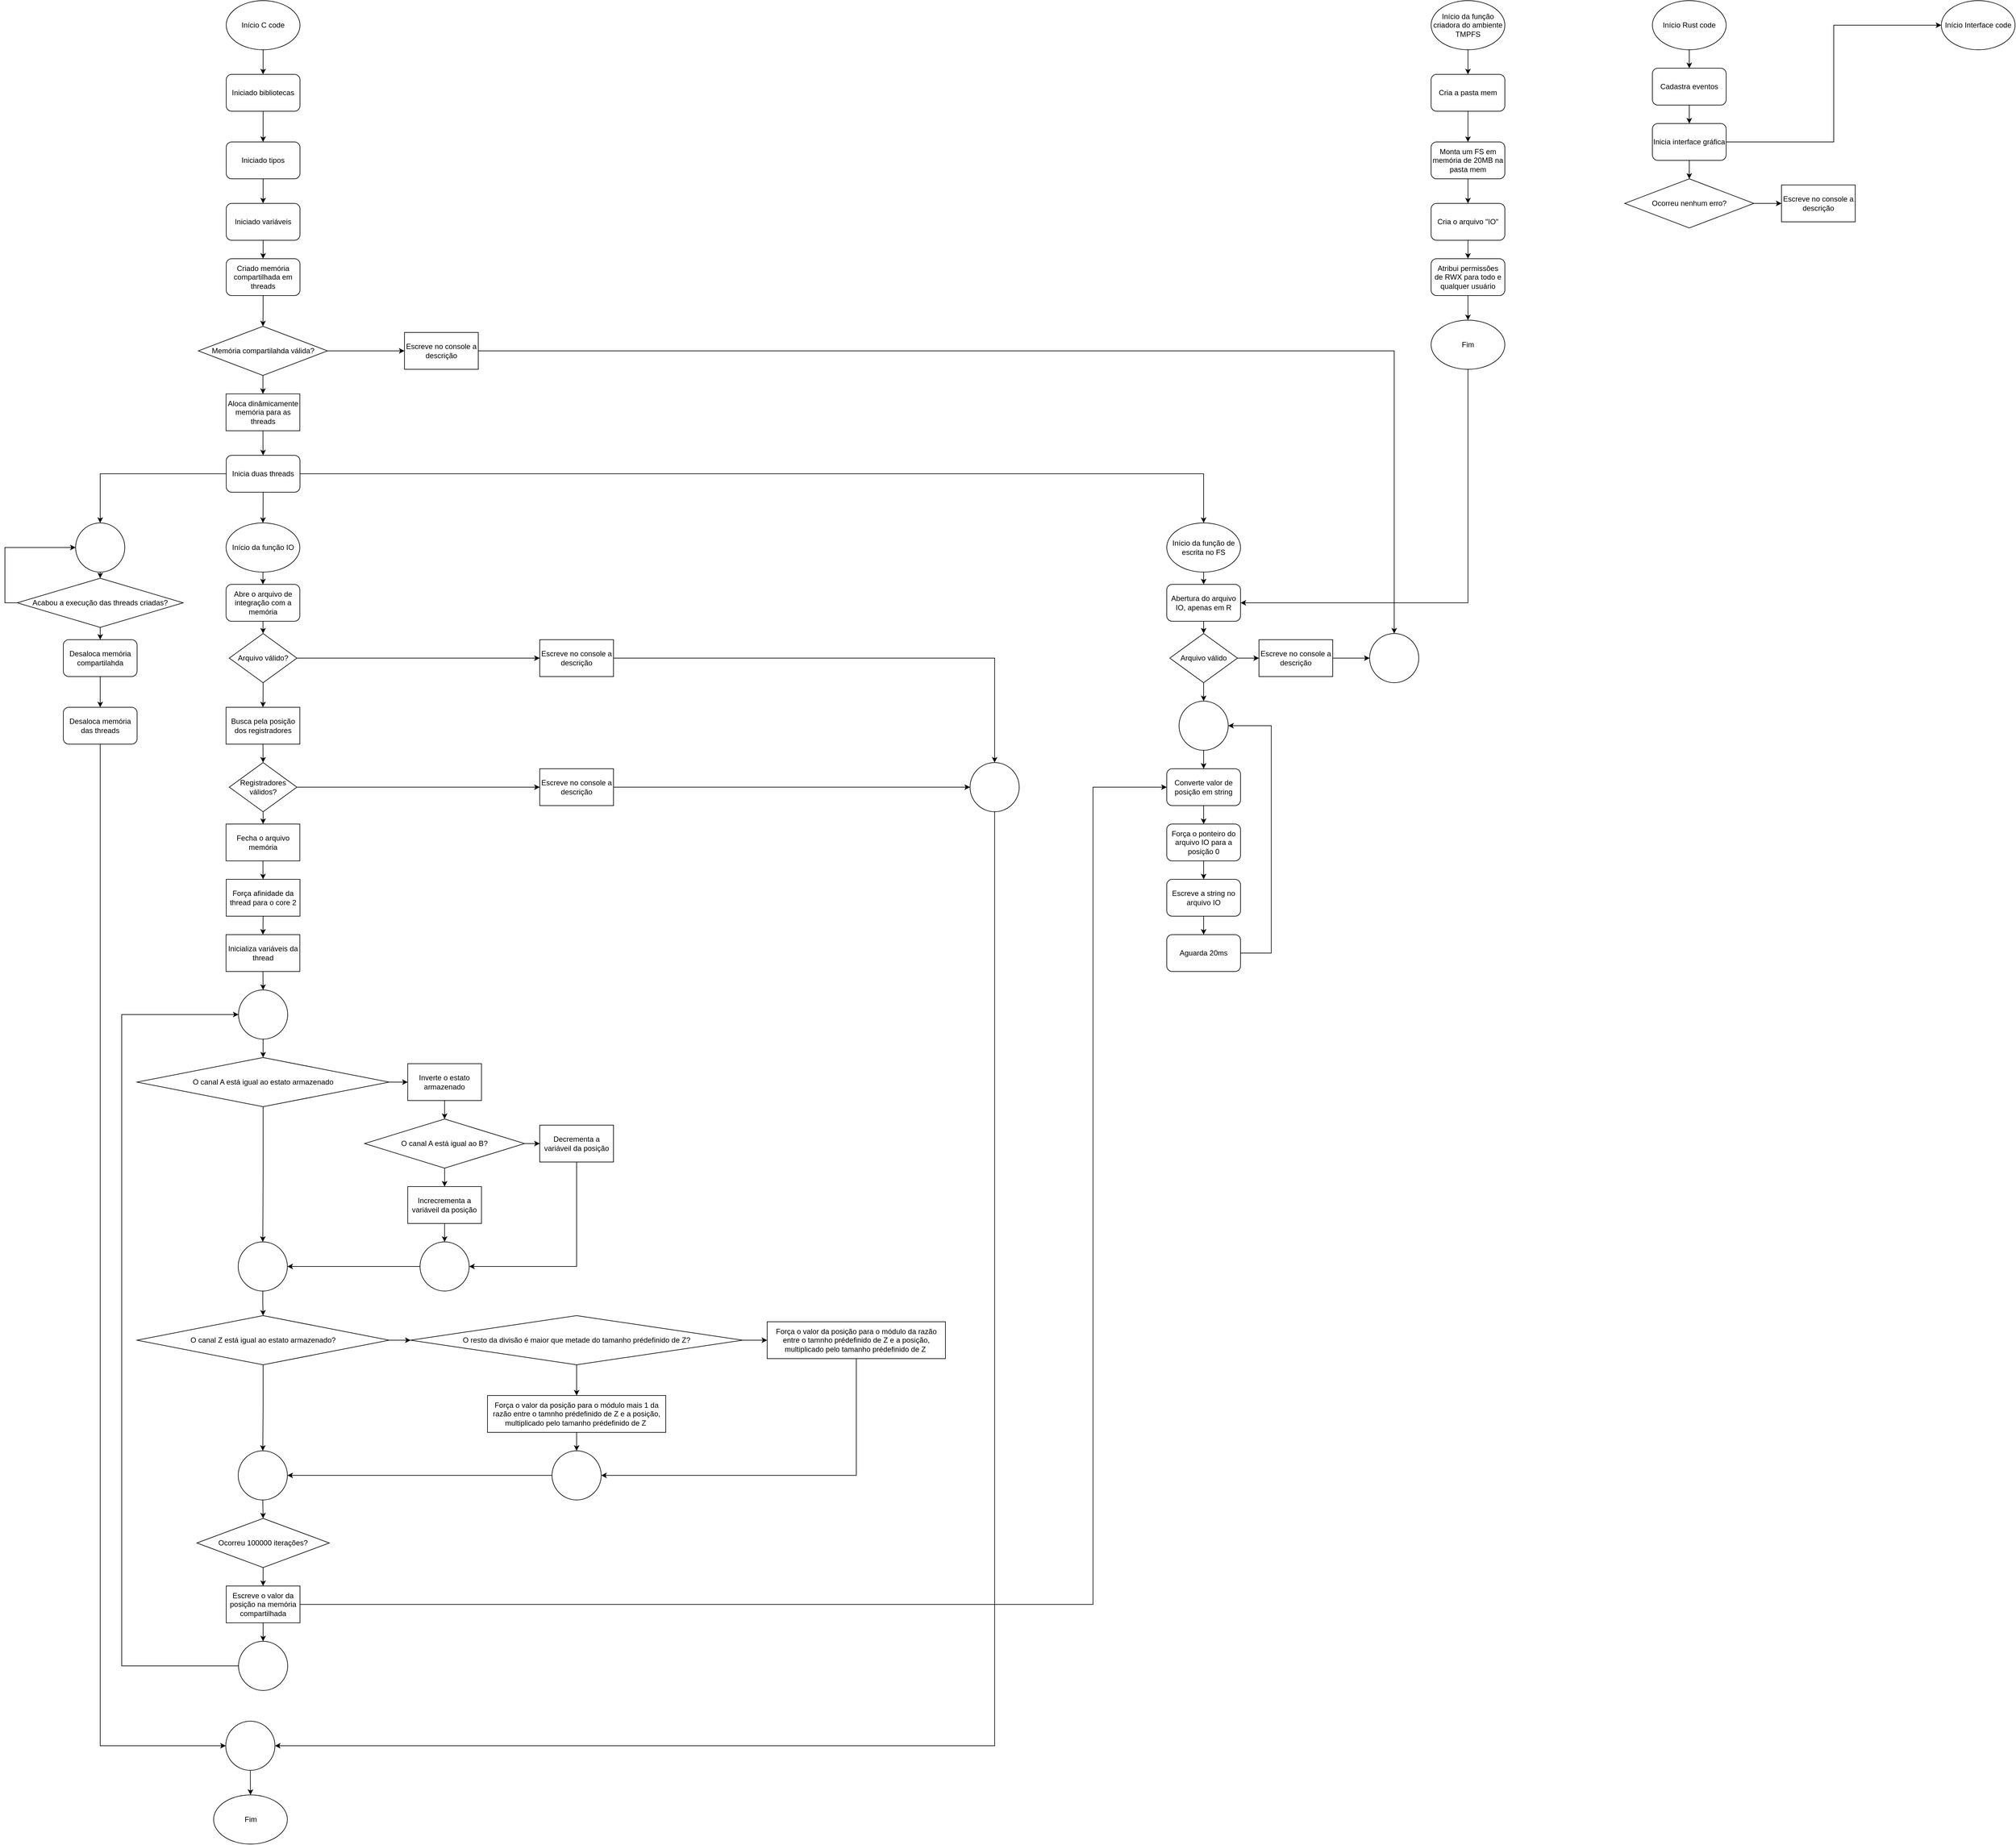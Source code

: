 <mxfile version="22.1.11" type="github">
  <diagram id="kgpKYQtTHZ0yAKxKKP6v" name="Page-1">
    <mxGraphModel dx="2035" dy="659" grid="1" gridSize="10" guides="1" tooltips="1" connect="1" arrows="1" fold="1" page="1" pageScale="1" pageWidth="850" pageHeight="1100" math="0" shadow="0">
      <root>
        <mxCell id="0" />
        <mxCell id="1" parent="0" />
        <mxCell id="tksPQX1slDM4JsBchcYL-52" style="edgeStyle=orthogonalEdgeStyle;rounded=0;orthogonalLoop=1;jettySize=auto;html=1;exitX=0.5;exitY=1;exitDx=0;exitDy=0;entryX=0.5;entryY=0;entryDx=0;entryDy=0;" edge="1" parent="1" source="tksPQX1slDM4JsBchcYL-1" target="tksPQX1slDM4JsBchcYL-51">
          <mxGeometry relative="1" as="geometry" />
        </mxCell>
        <mxCell id="tksPQX1slDM4JsBchcYL-1" value="Início C code" style="ellipse;whiteSpace=wrap;html=1;" vertex="1" parent="1">
          <mxGeometry x="160" y="90" width="120" height="80" as="geometry" />
        </mxCell>
        <mxCell id="tksPQX1slDM4JsBchcYL-174" style="edgeStyle=orthogonalEdgeStyle;rounded=0;orthogonalLoop=1;jettySize=auto;html=1;exitX=0.5;exitY=1;exitDx=0;exitDy=0;entryX=0.5;entryY=0;entryDx=0;entryDy=0;" edge="1" parent="1" source="tksPQX1slDM4JsBchcYL-2" target="tksPQX1slDM4JsBchcYL-173">
          <mxGeometry relative="1" as="geometry" />
        </mxCell>
        <mxCell id="tksPQX1slDM4JsBchcYL-2" value="Início Rust code" style="ellipse;whiteSpace=wrap;html=1;" vertex="1" parent="1">
          <mxGeometry x="2480" y="90" width="120" height="80" as="geometry" />
        </mxCell>
        <mxCell id="tksPQX1slDM4JsBchcYL-3" value="Início Interface code" style="ellipse;whiteSpace=wrap;html=1;" vertex="1" parent="1">
          <mxGeometry x="2950" y="90" width="120" height="80" as="geometry" />
        </mxCell>
        <mxCell id="tksPQX1slDM4JsBchcYL-69" style="edgeStyle=orthogonalEdgeStyle;rounded=0;orthogonalLoop=1;jettySize=auto;html=1;exitX=0.5;exitY=1;exitDx=0;exitDy=0;entryX=0.5;entryY=0;entryDx=0;entryDy=0;" edge="1" parent="1" source="tksPQX1slDM4JsBchcYL-11" target="tksPQX1slDM4JsBchcYL-15">
          <mxGeometry relative="1" as="geometry" />
        </mxCell>
        <mxCell id="tksPQX1slDM4JsBchcYL-70" style="edgeStyle=orthogonalEdgeStyle;rounded=0;orthogonalLoop=1;jettySize=auto;html=1;entryX=0.5;entryY=0;entryDx=0;entryDy=0;" edge="1" parent="1" source="tksPQX1slDM4JsBchcYL-11" target="tksPQX1slDM4JsBchcYL-17">
          <mxGeometry relative="1" as="geometry" />
        </mxCell>
        <mxCell id="tksPQX1slDM4JsBchcYL-77" style="edgeStyle=orthogonalEdgeStyle;rounded=0;orthogonalLoop=1;jettySize=auto;html=1;entryX=0.5;entryY=0;entryDx=0;entryDy=0;" edge="1" parent="1" source="tksPQX1slDM4JsBchcYL-11" target="tksPQX1slDM4JsBchcYL-76">
          <mxGeometry relative="1" as="geometry" />
        </mxCell>
        <mxCell id="tksPQX1slDM4JsBchcYL-11" value="Inicia duas threads" style="rounded=1;whiteSpace=wrap;html=1;" vertex="1" parent="1">
          <mxGeometry x="160" y="830" width="120" height="60" as="geometry" />
        </mxCell>
        <mxCell id="tksPQX1slDM4JsBchcYL-98" style="edgeStyle=orthogonalEdgeStyle;rounded=0;orthogonalLoop=1;jettySize=auto;html=1;exitX=0.5;exitY=1;exitDx=0;exitDy=0;entryX=0.5;entryY=0;entryDx=0;entryDy=0;" edge="1" parent="1" source="tksPQX1slDM4JsBchcYL-15" target="tksPQX1slDM4JsBchcYL-95">
          <mxGeometry relative="1" as="geometry" />
        </mxCell>
        <mxCell id="tksPQX1slDM4JsBchcYL-15" value="Início da função IO" style="ellipse;whiteSpace=wrap;html=1;" vertex="1" parent="1">
          <mxGeometry x="159.75" y="940" width="120" height="80" as="geometry" />
        </mxCell>
        <mxCell id="tksPQX1slDM4JsBchcYL-33" style="edgeStyle=orthogonalEdgeStyle;rounded=0;orthogonalLoop=1;jettySize=auto;html=1;exitX=0.5;exitY=1;exitDx=0;exitDy=0;entryX=0.5;entryY=0;entryDx=0;entryDy=0;" edge="1" parent="1" source="tksPQX1slDM4JsBchcYL-17" target="tksPQX1slDM4JsBchcYL-32">
          <mxGeometry relative="1" as="geometry" />
        </mxCell>
        <mxCell id="tksPQX1slDM4JsBchcYL-17" value="Início da função de escrita no FS" style="ellipse;whiteSpace=wrap;html=1;" vertex="1" parent="1">
          <mxGeometry x="1690" y="940" width="120" height="80" as="geometry" />
        </mxCell>
        <mxCell id="tksPQX1slDM4JsBchcYL-21" style="edgeStyle=orthogonalEdgeStyle;rounded=0;orthogonalLoop=1;jettySize=auto;html=1;exitX=0.5;exitY=1;exitDx=0;exitDy=0;entryX=0.5;entryY=0;entryDx=0;entryDy=0;" edge="1" parent="1" source="tksPQX1slDM4JsBchcYL-19" target="tksPQX1slDM4JsBchcYL-20">
          <mxGeometry relative="1" as="geometry" />
        </mxCell>
        <mxCell id="tksPQX1slDM4JsBchcYL-19" value="Início da função criadora do ambiente TMPFS" style="ellipse;whiteSpace=wrap;html=1;" vertex="1" parent="1">
          <mxGeometry x="2120" y="90" width="120" height="80" as="geometry" />
        </mxCell>
        <mxCell id="tksPQX1slDM4JsBchcYL-23" style="edgeStyle=orthogonalEdgeStyle;rounded=0;orthogonalLoop=1;jettySize=auto;html=1;exitX=0.5;exitY=1;exitDx=0;exitDy=0;entryX=0.5;entryY=0;entryDx=0;entryDy=0;" edge="1" parent="1" source="tksPQX1slDM4JsBchcYL-20" target="tksPQX1slDM4JsBchcYL-22">
          <mxGeometry relative="1" as="geometry" />
        </mxCell>
        <mxCell id="tksPQX1slDM4JsBchcYL-20" value="Cria a pasta mem" style="rounded=1;whiteSpace=wrap;html=1;" vertex="1" parent="1">
          <mxGeometry x="2120" y="210" width="120" height="60" as="geometry" />
        </mxCell>
        <mxCell id="tksPQX1slDM4JsBchcYL-25" style="edgeStyle=orthogonalEdgeStyle;rounded=0;orthogonalLoop=1;jettySize=auto;html=1;exitX=0.5;exitY=1;exitDx=0;exitDy=0;entryX=0.5;entryY=0;entryDx=0;entryDy=0;" edge="1" parent="1" source="tksPQX1slDM4JsBchcYL-22" target="tksPQX1slDM4JsBchcYL-24">
          <mxGeometry relative="1" as="geometry" />
        </mxCell>
        <mxCell id="tksPQX1slDM4JsBchcYL-22" value="Monta um FS em memória de 20MB na pasta mem" style="rounded=1;whiteSpace=wrap;html=1;" vertex="1" parent="1">
          <mxGeometry x="2120" y="320" width="120" height="60" as="geometry" />
        </mxCell>
        <mxCell id="tksPQX1slDM4JsBchcYL-27" style="edgeStyle=orthogonalEdgeStyle;rounded=0;orthogonalLoop=1;jettySize=auto;html=1;entryX=0.5;entryY=0;entryDx=0;entryDy=0;" edge="1" parent="1" source="tksPQX1slDM4JsBchcYL-24" target="tksPQX1slDM4JsBchcYL-26">
          <mxGeometry relative="1" as="geometry" />
        </mxCell>
        <mxCell id="tksPQX1slDM4JsBchcYL-24" value="Cria o arquivo &quot;IO&quot;" style="rounded=1;whiteSpace=wrap;html=1;" vertex="1" parent="1">
          <mxGeometry x="2120" y="420" width="120" height="60" as="geometry" />
        </mxCell>
        <mxCell id="tksPQX1slDM4JsBchcYL-30" style="edgeStyle=orthogonalEdgeStyle;rounded=0;orthogonalLoop=1;jettySize=auto;html=1;entryX=0.5;entryY=0;entryDx=0;entryDy=0;" edge="1" parent="1" source="tksPQX1slDM4JsBchcYL-26" target="tksPQX1slDM4JsBchcYL-29">
          <mxGeometry relative="1" as="geometry" />
        </mxCell>
        <mxCell id="tksPQX1slDM4JsBchcYL-26" value="Atribui permissões&lt;br&gt;de RWX para todo e qualquer usuário" style="rounded=1;whiteSpace=wrap;html=1;" vertex="1" parent="1">
          <mxGeometry x="2120" y="510" width="120" height="60" as="geometry" />
        </mxCell>
        <mxCell id="tksPQX1slDM4JsBchcYL-116" style="edgeStyle=orthogonalEdgeStyle;rounded=0;orthogonalLoop=1;jettySize=auto;html=1;exitX=0.5;exitY=1;exitDx=0;exitDy=0;entryX=1;entryY=0.5;entryDx=0;entryDy=0;" edge="1" parent="1" source="tksPQX1slDM4JsBchcYL-29" target="tksPQX1slDM4JsBchcYL-32">
          <mxGeometry relative="1" as="geometry" />
        </mxCell>
        <mxCell id="tksPQX1slDM4JsBchcYL-29" value="Fim" style="ellipse;whiteSpace=wrap;html=1;" vertex="1" parent="1">
          <mxGeometry x="2120" y="610" width="120" height="80" as="geometry" />
        </mxCell>
        <mxCell id="tksPQX1slDM4JsBchcYL-37" style="edgeStyle=orthogonalEdgeStyle;rounded=0;orthogonalLoop=1;jettySize=auto;html=1;exitX=0.5;exitY=1;exitDx=0;exitDy=0;entryX=0.5;entryY=0;entryDx=0;entryDy=0;" edge="1" parent="1" source="tksPQX1slDM4JsBchcYL-32" target="tksPQX1slDM4JsBchcYL-36">
          <mxGeometry relative="1" as="geometry" />
        </mxCell>
        <mxCell id="tksPQX1slDM4JsBchcYL-32" value="Abertura do arquivo IO, apenas em R" style="rounded=1;whiteSpace=wrap;html=1;" vertex="1" parent="1">
          <mxGeometry x="1690" y="1040" width="120" height="60" as="geometry" />
        </mxCell>
        <mxCell id="tksPQX1slDM4JsBchcYL-58" style="edgeStyle=orthogonalEdgeStyle;rounded=0;orthogonalLoop=1;jettySize=auto;html=1;exitX=1;exitY=0.5;exitDx=0;exitDy=0;entryX=0;entryY=0.5;entryDx=0;entryDy=0;" edge="1" parent="1" source="tksPQX1slDM4JsBchcYL-36" target="tksPQX1slDM4JsBchcYL-56">
          <mxGeometry relative="1" as="geometry" />
        </mxCell>
        <mxCell id="tksPQX1slDM4JsBchcYL-86" style="edgeStyle=orthogonalEdgeStyle;rounded=0;orthogonalLoop=1;jettySize=auto;html=1;exitX=0.5;exitY=1;exitDx=0;exitDy=0;entryX=0.5;entryY=0;entryDx=0;entryDy=0;" edge="1" parent="1" source="tksPQX1slDM4JsBchcYL-36" target="tksPQX1slDM4JsBchcYL-85">
          <mxGeometry relative="1" as="geometry" />
        </mxCell>
        <mxCell id="tksPQX1slDM4JsBchcYL-36" value="Arquivo válido" style="rhombus;whiteSpace=wrap;html=1;" vertex="1" parent="1">
          <mxGeometry x="1695" y="1120" width="110" height="80" as="geometry" />
        </mxCell>
        <mxCell id="tksPQX1slDM4JsBchcYL-41" style="edgeStyle=orthogonalEdgeStyle;rounded=0;orthogonalLoop=1;jettySize=auto;html=1;exitX=0.5;exitY=1;exitDx=0;exitDy=0;entryX=0.5;entryY=0;entryDx=0;entryDy=0;" edge="1" parent="1" source="tksPQX1slDM4JsBchcYL-38" target="tksPQX1slDM4JsBchcYL-40">
          <mxGeometry relative="1" as="geometry" />
        </mxCell>
        <mxCell id="tksPQX1slDM4JsBchcYL-38" value="Criado memória compartilhada em threads" style="rounded=1;whiteSpace=wrap;html=1;" vertex="1" parent="1">
          <mxGeometry x="160" y="510" width="120" height="60" as="geometry" />
        </mxCell>
        <mxCell id="tksPQX1slDM4JsBchcYL-44" style="edgeStyle=orthogonalEdgeStyle;rounded=0;orthogonalLoop=1;jettySize=auto;html=1;exitX=1;exitY=0.5;exitDx=0;exitDy=0;entryX=0;entryY=0.5;entryDx=0;entryDy=0;" edge="1" parent="1" source="tksPQX1slDM4JsBchcYL-40" target="tksPQX1slDM4JsBchcYL-43">
          <mxGeometry relative="1" as="geometry" />
        </mxCell>
        <mxCell id="tksPQX1slDM4JsBchcYL-65" style="edgeStyle=orthogonalEdgeStyle;rounded=0;orthogonalLoop=1;jettySize=auto;html=1;exitX=0.5;exitY=1;exitDx=0;exitDy=0;entryX=0.5;entryY=0;entryDx=0;entryDy=0;" edge="1" parent="1" source="tksPQX1slDM4JsBchcYL-40" target="tksPQX1slDM4JsBchcYL-64">
          <mxGeometry relative="1" as="geometry" />
        </mxCell>
        <mxCell id="tksPQX1slDM4JsBchcYL-40" value="Memória compartilahda válida?" style="rhombus;whiteSpace=wrap;html=1;" vertex="1" parent="1">
          <mxGeometry x="114.75" y="620" width="210" height="80" as="geometry" />
        </mxCell>
        <mxCell id="tksPQX1slDM4JsBchcYL-62" style="edgeStyle=orthogonalEdgeStyle;rounded=0;orthogonalLoop=1;jettySize=auto;html=1;" edge="1" parent="1" source="tksPQX1slDM4JsBchcYL-43" target="tksPQX1slDM4JsBchcYL-61">
          <mxGeometry relative="1" as="geometry" />
        </mxCell>
        <mxCell id="tksPQX1slDM4JsBchcYL-43" value="Escreve no console a descrição" style="rounded=0;whiteSpace=wrap;html=1;" vertex="1" parent="1">
          <mxGeometry x="450" y="630" width="120" height="60" as="geometry" />
        </mxCell>
        <mxCell id="tksPQX1slDM4JsBchcYL-45" value="Fim" style="ellipse;whiteSpace=wrap;html=1;" vertex="1" parent="1">
          <mxGeometry x="139.5" y="3010" width="120" height="80" as="geometry" />
        </mxCell>
        <mxCell id="tksPQX1slDM4JsBchcYL-55" style="edgeStyle=orthogonalEdgeStyle;rounded=0;orthogonalLoop=1;jettySize=auto;html=1;exitX=0.5;exitY=1;exitDx=0;exitDy=0;entryX=0.5;entryY=0;entryDx=0;entryDy=0;" edge="1" parent="1" source="tksPQX1slDM4JsBchcYL-48" target="tksPQX1slDM4JsBchcYL-38">
          <mxGeometry relative="1" as="geometry" />
        </mxCell>
        <mxCell id="tksPQX1slDM4JsBchcYL-48" value="Iniciado variáveis" style="rounded=1;whiteSpace=wrap;html=1;" vertex="1" parent="1">
          <mxGeometry x="160" y="420" width="120" height="60" as="geometry" />
        </mxCell>
        <mxCell id="tksPQX1slDM4JsBchcYL-54" style="edgeStyle=orthogonalEdgeStyle;rounded=0;orthogonalLoop=1;jettySize=auto;html=1;exitX=0.5;exitY=1;exitDx=0;exitDy=0;entryX=0.5;entryY=0;entryDx=0;entryDy=0;" edge="1" parent="1" source="tksPQX1slDM4JsBchcYL-50" target="tksPQX1slDM4JsBchcYL-48">
          <mxGeometry relative="1" as="geometry" />
        </mxCell>
        <mxCell id="tksPQX1slDM4JsBchcYL-50" value="Iniciado tipos" style="rounded=1;whiteSpace=wrap;html=1;" vertex="1" parent="1">
          <mxGeometry x="160" y="320" width="120" height="60" as="geometry" />
        </mxCell>
        <mxCell id="tksPQX1slDM4JsBchcYL-53" style="edgeStyle=orthogonalEdgeStyle;rounded=0;orthogonalLoop=1;jettySize=auto;html=1;exitX=0.5;exitY=1;exitDx=0;exitDy=0;entryX=0.5;entryY=0;entryDx=0;entryDy=0;" edge="1" parent="1" source="tksPQX1slDM4JsBchcYL-51" target="tksPQX1slDM4JsBchcYL-50">
          <mxGeometry relative="1" as="geometry" />
        </mxCell>
        <mxCell id="tksPQX1slDM4JsBchcYL-51" value="Iniciado bibliotecas" style="rounded=1;whiteSpace=wrap;html=1;" vertex="1" parent="1">
          <mxGeometry x="160" y="210" width="120" height="60" as="geometry" />
        </mxCell>
        <mxCell id="tksPQX1slDM4JsBchcYL-63" style="edgeStyle=orthogonalEdgeStyle;rounded=0;orthogonalLoop=1;jettySize=auto;html=1;entryX=0;entryY=0.5;entryDx=0;entryDy=0;" edge="1" parent="1" source="tksPQX1slDM4JsBchcYL-56" target="tksPQX1slDM4JsBchcYL-61">
          <mxGeometry relative="1" as="geometry" />
        </mxCell>
        <mxCell id="tksPQX1slDM4JsBchcYL-56" value="Escreve no console a descrição" style="rounded=0;whiteSpace=wrap;html=1;" vertex="1" parent="1">
          <mxGeometry x="1840" y="1130" width="120" height="60" as="geometry" />
        </mxCell>
        <mxCell id="tksPQX1slDM4JsBchcYL-61" value="" style="ellipse;whiteSpace=wrap;html=1;aspect=fixed;" vertex="1" parent="1">
          <mxGeometry x="2020" y="1120" width="80" height="80" as="geometry" />
        </mxCell>
        <mxCell id="tksPQX1slDM4JsBchcYL-66" style="edgeStyle=orthogonalEdgeStyle;rounded=0;orthogonalLoop=1;jettySize=auto;html=1;" edge="1" parent="1" source="tksPQX1slDM4JsBchcYL-64" target="tksPQX1slDM4JsBchcYL-11">
          <mxGeometry relative="1" as="geometry" />
        </mxCell>
        <mxCell id="tksPQX1slDM4JsBchcYL-64" value="Aloca dinâmicamente memória para as threads" style="rounded=0;whiteSpace=wrap;html=1;" vertex="1" parent="1">
          <mxGeometry x="159.75" y="730" width="120" height="60" as="geometry" />
        </mxCell>
        <mxCell id="tksPQX1slDM4JsBchcYL-89" style="edgeStyle=orthogonalEdgeStyle;rounded=0;orthogonalLoop=1;jettySize=auto;html=1;exitX=0.5;exitY=1;exitDx=0;exitDy=0;entryX=0.5;entryY=0;entryDx=0;entryDy=0;" edge="1" parent="1" source="tksPQX1slDM4JsBchcYL-68" target="tksPQX1slDM4JsBchcYL-88">
          <mxGeometry relative="1" as="geometry" />
        </mxCell>
        <mxCell id="tksPQX1slDM4JsBchcYL-68" value="Converte valor de posição em string" style="rounded=1;whiteSpace=wrap;html=1;" vertex="1" parent="1">
          <mxGeometry x="1690" y="1340" width="120" height="60" as="geometry" />
        </mxCell>
        <mxCell id="tksPQX1slDM4JsBchcYL-79" style="edgeStyle=orthogonalEdgeStyle;rounded=0;orthogonalLoop=1;jettySize=auto;html=1;exitX=0;exitY=0.5;exitDx=0;exitDy=0;entryX=0;entryY=0.5;entryDx=0;entryDy=0;" edge="1" parent="1" source="tksPQX1slDM4JsBchcYL-72" target="tksPQX1slDM4JsBchcYL-76">
          <mxGeometry relative="1" as="geometry" />
        </mxCell>
        <mxCell id="tksPQX1slDM4JsBchcYL-81" style="edgeStyle=orthogonalEdgeStyle;rounded=0;orthogonalLoop=1;jettySize=auto;html=1;exitX=0.5;exitY=1;exitDx=0;exitDy=0;" edge="1" parent="1" source="tksPQX1slDM4JsBchcYL-72" target="tksPQX1slDM4JsBchcYL-80">
          <mxGeometry relative="1" as="geometry" />
        </mxCell>
        <mxCell id="tksPQX1slDM4JsBchcYL-72" value="Acabou a execução das threads criadas?" style="rhombus;whiteSpace=wrap;html=1;" vertex="1" parent="1">
          <mxGeometry x="-180" y="1030" width="270" height="80" as="geometry" />
        </mxCell>
        <mxCell id="tksPQX1slDM4JsBchcYL-78" style="edgeStyle=orthogonalEdgeStyle;rounded=0;orthogonalLoop=1;jettySize=auto;html=1;exitX=0.5;exitY=1;exitDx=0;exitDy=0;entryX=0.5;entryY=0;entryDx=0;entryDy=0;" edge="1" parent="1" source="tksPQX1slDM4JsBchcYL-76" target="tksPQX1slDM4JsBchcYL-72">
          <mxGeometry relative="1" as="geometry" />
        </mxCell>
        <mxCell id="tksPQX1slDM4JsBchcYL-76" value="" style="ellipse;whiteSpace=wrap;html=1;aspect=fixed;" vertex="1" parent="1">
          <mxGeometry x="-85" y="940" width="80" height="80" as="geometry" />
        </mxCell>
        <mxCell id="tksPQX1slDM4JsBchcYL-83" style="edgeStyle=orthogonalEdgeStyle;rounded=0;orthogonalLoop=1;jettySize=auto;html=1;entryX=0.5;entryY=0;entryDx=0;entryDy=0;" edge="1" parent="1" source="tksPQX1slDM4JsBchcYL-80" target="tksPQX1slDM4JsBchcYL-82">
          <mxGeometry relative="1" as="geometry" />
        </mxCell>
        <mxCell id="tksPQX1slDM4JsBchcYL-80" value="Desaloca memória compartilahda" style="rounded=1;whiteSpace=wrap;html=1;" vertex="1" parent="1">
          <mxGeometry x="-105" y="1130" width="120" height="60" as="geometry" />
        </mxCell>
        <mxCell id="tksPQX1slDM4JsBchcYL-123" style="edgeStyle=orthogonalEdgeStyle;rounded=0;orthogonalLoop=1;jettySize=auto;html=1;exitX=0.5;exitY=1;exitDx=0;exitDy=0;entryX=0;entryY=0.5;entryDx=0;entryDy=0;" edge="1" parent="1" source="tksPQX1slDM4JsBchcYL-82" target="tksPQX1slDM4JsBchcYL-120">
          <mxGeometry relative="1" as="geometry" />
        </mxCell>
        <mxCell id="tksPQX1slDM4JsBchcYL-82" value="Desaloca memória das threads" style="rounded=1;whiteSpace=wrap;html=1;" vertex="1" parent="1">
          <mxGeometry x="-105" y="1240" width="120" height="60" as="geometry" />
        </mxCell>
        <mxCell id="tksPQX1slDM4JsBchcYL-87" style="edgeStyle=orthogonalEdgeStyle;rounded=0;orthogonalLoop=1;jettySize=auto;html=1;exitX=0.5;exitY=1;exitDx=0;exitDy=0;entryX=0.5;entryY=0;entryDx=0;entryDy=0;" edge="1" parent="1" source="tksPQX1slDM4JsBchcYL-85" target="tksPQX1slDM4JsBchcYL-68">
          <mxGeometry relative="1" as="geometry" />
        </mxCell>
        <mxCell id="tksPQX1slDM4JsBchcYL-85" value="" style="ellipse;whiteSpace=wrap;html=1;aspect=fixed;" vertex="1" parent="1">
          <mxGeometry x="1710" y="1230" width="80" height="80" as="geometry" />
        </mxCell>
        <mxCell id="tksPQX1slDM4JsBchcYL-92" style="edgeStyle=orthogonalEdgeStyle;rounded=0;orthogonalLoop=1;jettySize=auto;html=1;exitX=0.5;exitY=1;exitDx=0;exitDy=0;entryX=0.5;entryY=0;entryDx=0;entryDy=0;" edge="1" parent="1" source="tksPQX1slDM4JsBchcYL-88" target="tksPQX1slDM4JsBchcYL-90">
          <mxGeometry relative="1" as="geometry" />
        </mxCell>
        <mxCell id="tksPQX1slDM4JsBchcYL-88" value="Força o ponteiro do arquivo IO para a posição 0" style="rounded=1;whiteSpace=wrap;html=1;" vertex="1" parent="1">
          <mxGeometry x="1690" y="1430" width="120" height="60" as="geometry" />
        </mxCell>
        <mxCell id="tksPQX1slDM4JsBchcYL-93" style="edgeStyle=orthogonalEdgeStyle;rounded=0;orthogonalLoop=1;jettySize=auto;html=1;exitX=0.5;exitY=1;exitDx=0;exitDy=0;entryX=0.5;entryY=0;entryDx=0;entryDy=0;" edge="1" parent="1" source="tksPQX1slDM4JsBchcYL-90" target="tksPQX1slDM4JsBchcYL-91">
          <mxGeometry relative="1" as="geometry" />
        </mxCell>
        <mxCell id="tksPQX1slDM4JsBchcYL-90" value="Escreve a string no arquivo IO" style="rounded=1;whiteSpace=wrap;html=1;" vertex="1" parent="1">
          <mxGeometry x="1690" y="1520" width="120" height="60" as="geometry" />
        </mxCell>
        <mxCell id="tksPQX1slDM4JsBchcYL-94" style="edgeStyle=orthogonalEdgeStyle;rounded=0;orthogonalLoop=1;jettySize=auto;html=1;exitX=1;exitY=0.5;exitDx=0;exitDy=0;entryX=1;entryY=0.5;entryDx=0;entryDy=0;" edge="1" parent="1" source="tksPQX1slDM4JsBchcYL-91" target="tksPQX1slDM4JsBchcYL-85">
          <mxGeometry relative="1" as="geometry">
            <Array as="points">
              <mxPoint x="1860" y="1640" />
              <mxPoint x="1860" y="1270" />
            </Array>
          </mxGeometry>
        </mxCell>
        <mxCell id="tksPQX1slDM4JsBchcYL-91" value="Aguarda 20ms" style="rounded=1;whiteSpace=wrap;html=1;" vertex="1" parent="1">
          <mxGeometry x="1690" y="1610" width="120" height="60" as="geometry" />
        </mxCell>
        <mxCell id="tksPQX1slDM4JsBchcYL-100" style="edgeStyle=orthogonalEdgeStyle;rounded=0;orthogonalLoop=1;jettySize=auto;html=1;exitX=0.5;exitY=1;exitDx=0;exitDy=0;entryX=0.5;entryY=0;entryDx=0;entryDy=0;" edge="1" parent="1" source="tksPQX1slDM4JsBchcYL-95" target="tksPQX1slDM4JsBchcYL-99">
          <mxGeometry relative="1" as="geometry" />
        </mxCell>
        <mxCell id="tksPQX1slDM4JsBchcYL-95" value="Abre o arquivo de integração com a memória" style="rounded=1;whiteSpace=wrap;html=1;" vertex="1" parent="1">
          <mxGeometry x="159.75" y="1040" width="120" height="60" as="geometry" />
        </mxCell>
        <mxCell id="tksPQX1slDM4JsBchcYL-102" style="edgeStyle=orthogonalEdgeStyle;rounded=0;orthogonalLoop=1;jettySize=auto;html=1;exitX=1;exitY=0.5;exitDx=0;exitDy=0;entryX=0;entryY=0.5;entryDx=0;entryDy=0;" edge="1" parent="1" source="tksPQX1slDM4JsBchcYL-99" target="tksPQX1slDM4JsBchcYL-101">
          <mxGeometry relative="1" as="geometry" />
        </mxCell>
        <mxCell id="tksPQX1slDM4JsBchcYL-106" style="edgeStyle=orthogonalEdgeStyle;rounded=0;orthogonalLoop=1;jettySize=auto;html=1;exitX=0.5;exitY=1;exitDx=0;exitDy=0;entryX=0.5;entryY=0;entryDx=0;entryDy=0;" edge="1" parent="1" source="tksPQX1slDM4JsBchcYL-99" target="tksPQX1slDM4JsBchcYL-105">
          <mxGeometry relative="1" as="geometry" />
        </mxCell>
        <mxCell id="tksPQX1slDM4JsBchcYL-99" value="Arquivo válido?" style="rhombus;whiteSpace=wrap;html=1;" vertex="1" parent="1">
          <mxGeometry x="165" y="1120" width="110" height="80" as="geometry" />
        </mxCell>
        <mxCell id="tksPQX1slDM4JsBchcYL-104" style="edgeStyle=orthogonalEdgeStyle;rounded=0;orthogonalLoop=1;jettySize=auto;html=1;exitX=1;exitY=0.5;exitDx=0;exitDy=0;" edge="1" parent="1" source="tksPQX1slDM4JsBchcYL-101" target="tksPQX1slDM4JsBchcYL-103">
          <mxGeometry relative="1" as="geometry" />
        </mxCell>
        <mxCell id="tksPQX1slDM4JsBchcYL-101" value="Escreve no console a descrição" style="rounded=0;whiteSpace=wrap;html=1;" vertex="1" parent="1">
          <mxGeometry x="670" y="1130" width="120" height="60" as="geometry" />
        </mxCell>
        <mxCell id="tksPQX1slDM4JsBchcYL-122" style="edgeStyle=orthogonalEdgeStyle;rounded=0;orthogonalLoop=1;jettySize=auto;html=1;exitX=0.5;exitY=1;exitDx=0;exitDy=0;entryX=1;entryY=0.5;entryDx=0;entryDy=0;" edge="1" parent="1" source="tksPQX1slDM4JsBchcYL-103" target="tksPQX1slDM4JsBchcYL-120">
          <mxGeometry relative="1" as="geometry" />
        </mxCell>
        <mxCell id="tksPQX1slDM4JsBchcYL-103" value="" style="ellipse;whiteSpace=wrap;html=1;aspect=fixed;" vertex="1" parent="1">
          <mxGeometry x="1370" y="1330" width="80" height="80" as="geometry" />
        </mxCell>
        <mxCell id="tksPQX1slDM4JsBchcYL-108" style="edgeStyle=orthogonalEdgeStyle;rounded=0;orthogonalLoop=1;jettySize=auto;html=1;exitX=0.5;exitY=1;exitDx=0;exitDy=0;entryX=0.5;entryY=0;entryDx=0;entryDy=0;" edge="1" parent="1" source="tksPQX1slDM4JsBchcYL-105" target="tksPQX1slDM4JsBchcYL-107">
          <mxGeometry relative="1" as="geometry" />
        </mxCell>
        <mxCell id="tksPQX1slDM4JsBchcYL-105" value="Busca pela posição dos registradores" style="rounded=0;whiteSpace=wrap;html=1;" vertex="1" parent="1">
          <mxGeometry x="159.75" y="1240" width="120" height="60" as="geometry" />
        </mxCell>
        <mxCell id="tksPQX1slDM4JsBchcYL-110" style="edgeStyle=orthogonalEdgeStyle;rounded=0;orthogonalLoop=1;jettySize=auto;html=1;exitX=1;exitY=0.5;exitDx=0;exitDy=0;entryX=0;entryY=0.5;entryDx=0;entryDy=0;" edge="1" parent="1" source="tksPQX1slDM4JsBchcYL-107" target="tksPQX1slDM4JsBchcYL-109">
          <mxGeometry relative="1" as="geometry" />
        </mxCell>
        <mxCell id="tksPQX1slDM4JsBchcYL-113" style="edgeStyle=orthogonalEdgeStyle;rounded=0;orthogonalLoop=1;jettySize=auto;html=1;exitX=0.5;exitY=1;exitDx=0;exitDy=0;" edge="1" parent="1" source="tksPQX1slDM4JsBchcYL-107" target="tksPQX1slDM4JsBchcYL-112">
          <mxGeometry relative="1" as="geometry" />
        </mxCell>
        <mxCell id="tksPQX1slDM4JsBchcYL-107" value="Registradores válidos?" style="rhombus;whiteSpace=wrap;html=1;" vertex="1" parent="1">
          <mxGeometry x="165" y="1330" width="110" height="80" as="geometry" />
        </mxCell>
        <mxCell id="tksPQX1slDM4JsBchcYL-111" style="edgeStyle=orthogonalEdgeStyle;rounded=0;orthogonalLoop=1;jettySize=auto;html=1;exitX=1;exitY=0.5;exitDx=0;exitDy=0;entryX=0;entryY=0.5;entryDx=0;entryDy=0;" edge="1" parent="1" source="tksPQX1slDM4JsBchcYL-109" target="tksPQX1slDM4JsBchcYL-103">
          <mxGeometry relative="1" as="geometry" />
        </mxCell>
        <mxCell id="tksPQX1slDM4JsBchcYL-109" value="Escreve no console a descrição" style="rounded=0;whiteSpace=wrap;html=1;" vertex="1" parent="1">
          <mxGeometry x="670" y="1340" width="120" height="60" as="geometry" />
        </mxCell>
        <mxCell id="tksPQX1slDM4JsBchcYL-115" style="edgeStyle=orthogonalEdgeStyle;rounded=0;orthogonalLoop=1;jettySize=auto;html=1;exitX=0.5;exitY=1;exitDx=0;exitDy=0;" edge="1" parent="1" source="tksPQX1slDM4JsBchcYL-112" target="tksPQX1slDM4JsBchcYL-114">
          <mxGeometry relative="1" as="geometry" />
        </mxCell>
        <mxCell id="tksPQX1slDM4JsBchcYL-112" value="Fecha o arquivo memória" style="rounded=0;whiteSpace=wrap;html=1;" vertex="1" parent="1">
          <mxGeometry x="159.75" y="1430" width="120" height="60" as="geometry" />
        </mxCell>
        <mxCell id="tksPQX1slDM4JsBchcYL-118" style="edgeStyle=orthogonalEdgeStyle;rounded=0;orthogonalLoop=1;jettySize=auto;html=1;exitX=0.5;exitY=1;exitDx=0;exitDy=0;entryX=0.5;entryY=0;entryDx=0;entryDy=0;" edge="1" parent="1" source="tksPQX1slDM4JsBchcYL-114" target="tksPQX1slDM4JsBchcYL-117">
          <mxGeometry relative="1" as="geometry" />
        </mxCell>
        <mxCell id="tksPQX1slDM4JsBchcYL-114" value="Força afinidade da thread para o core 2" style="rounded=0;whiteSpace=wrap;html=1;" vertex="1" parent="1">
          <mxGeometry x="160" y="1520" width="120" height="60" as="geometry" />
        </mxCell>
        <mxCell id="tksPQX1slDM4JsBchcYL-126" style="edgeStyle=orthogonalEdgeStyle;rounded=0;orthogonalLoop=1;jettySize=auto;html=1;exitX=0.5;exitY=1;exitDx=0;exitDy=0;entryX=0.5;entryY=0;entryDx=0;entryDy=0;" edge="1" parent="1" source="tksPQX1slDM4JsBchcYL-117" target="tksPQX1slDM4JsBchcYL-125">
          <mxGeometry relative="1" as="geometry" />
        </mxCell>
        <mxCell id="tksPQX1slDM4JsBchcYL-117" value="Inicializa variáveis da thread" style="rounded=0;whiteSpace=wrap;html=1;" vertex="1" parent="1">
          <mxGeometry x="159.75" y="1610" width="120" height="60" as="geometry" />
        </mxCell>
        <mxCell id="tksPQX1slDM4JsBchcYL-124" style="edgeStyle=orthogonalEdgeStyle;rounded=0;orthogonalLoop=1;jettySize=auto;html=1;exitX=0.5;exitY=1;exitDx=0;exitDy=0;entryX=0.5;entryY=0;entryDx=0;entryDy=0;" edge="1" parent="1" source="tksPQX1slDM4JsBchcYL-120" target="tksPQX1slDM4JsBchcYL-45">
          <mxGeometry relative="1" as="geometry" />
        </mxCell>
        <mxCell id="tksPQX1slDM4JsBchcYL-120" value="" style="ellipse;whiteSpace=wrap;html=1;aspect=fixed;" vertex="1" parent="1">
          <mxGeometry x="159.25" y="2890" width="80" height="80" as="geometry" />
        </mxCell>
        <mxCell id="tksPQX1slDM4JsBchcYL-129" style="edgeStyle=orthogonalEdgeStyle;rounded=0;orthogonalLoop=1;jettySize=auto;html=1;exitX=0.5;exitY=1;exitDx=0;exitDy=0;entryX=0.5;entryY=0;entryDx=0;entryDy=0;" edge="1" parent="1" source="tksPQX1slDM4JsBchcYL-125" target="tksPQX1slDM4JsBchcYL-128">
          <mxGeometry relative="1" as="geometry" />
        </mxCell>
        <mxCell id="tksPQX1slDM4JsBchcYL-125" value="" style="ellipse;whiteSpace=wrap;html=1;aspect=fixed;" vertex="1" parent="1">
          <mxGeometry x="180" y="1700" width="80" height="80" as="geometry" />
        </mxCell>
        <mxCell id="tksPQX1slDM4JsBchcYL-131" style="edgeStyle=orthogonalEdgeStyle;rounded=0;orthogonalLoop=1;jettySize=auto;html=1;entryX=0;entryY=0.5;entryDx=0;entryDy=0;" edge="1" parent="1" source="tksPQX1slDM4JsBchcYL-128" target="tksPQX1slDM4JsBchcYL-130">
          <mxGeometry relative="1" as="geometry" />
        </mxCell>
        <mxCell id="tksPQX1slDM4JsBchcYL-142" style="edgeStyle=orthogonalEdgeStyle;rounded=0;orthogonalLoop=1;jettySize=auto;html=1;entryX=0.5;entryY=0;entryDx=0;entryDy=0;" edge="1" parent="1" source="tksPQX1slDM4JsBchcYL-128" target="tksPQX1slDM4JsBchcYL-141">
          <mxGeometry relative="1" as="geometry" />
        </mxCell>
        <mxCell id="tksPQX1slDM4JsBchcYL-128" value="O canal A está igual ao estato armazenado" style="rhombus;whiteSpace=wrap;html=1;" vertex="1" parent="1">
          <mxGeometry x="15" y="1810" width="410" height="80" as="geometry" />
        </mxCell>
        <mxCell id="tksPQX1slDM4JsBchcYL-133" style="edgeStyle=orthogonalEdgeStyle;rounded=0;orthogonalLoop=1;jettySize=auto;html=1;exitX=0.5;exitY=1;exitDx=0;exitDy=0;entryX=0.5;entryY=0;entryDx=0;entryDy=0;" edge="1" parent="1" source="tksPQX1slDM4JsBchcYL-130" target="tksPQX1slDM4JsBchcYL-132">
          <mxGeometry relative="1" as="geometry" />
        </mxCell>
        <mxCell id="tksPQX1slDM4JsBchcYL-130" value="Inverte o estato armazenado" style="rounded=0;whiteSpace=wrap;html=1;" vertex="1" parent="1">
          <mxGeometry x="455.25" y="1820" width="120" height="60" as="geometry" />
        </mxCell>
        <mxCell id="tksPQX1slDM4JsBchcYL-135" style="edgeStyle=orthogonalEdgeStyle;rounded=0;orthogonalLoop=1;jettySize=auto;html=1;exitX=1;exitY=0.5;exitDx=0;exitDy=0;" edge="1" parent="1" source="tksPQX1slDM4JsBchcYL-132" target="tksPQX1slDM4JsBchcYL-134">
          <mxGeometry relative="1" as="geometry" />
        </mxCell>
        <mxCell id="tksPQX1slDM4JsBchcYL-138" style="edgeStyle=orthogonalEdgeStyle;rounded=0;orthogonalLoop=1;jettySize=auto;html=1;entryX=0.5;entryY=0;entryDx=0;entryDy=0;" edge="1" parent="1" source="tksPQX1slDM4JsBchcYL-132" target="tksPQX1slDM4JsBchcYL-137">
          <mxGeometry relative="1" as="geometry" />
        </mxCell>
        <mxCell id="tksPQX1slDM4JsBchcYL-132" value="O canal A está igual ao B?" style="rhombus;whiteSpace=wrap;html=1;" vertex="1" parent="1">
          <mxGeometry x="385.25" y="1910" width="260" height="80" as="geometry" />
        </mxCell>
        <mxCell id="tksPQX1slDM4JsBchcYL-140" style="edgeStyle=orthogonalEdgeStyle;rounded=0;orthogonalLoop=1;jettySize=auto;html=1;exitX=0.5;exitY=1;exitDx=0;exitDy=0;entryX=1;entryY=0.5;entryDx=0;entryDy=0;" edge="1" parent="1" source="tksPQX1slDM4JsBchcYL-134" target="tksPQX1slDM4JsBchcYL-136">
          <mxGeometry relative="1" as="geometry" />
        </mxCell>
        <mxCell id="tksPQX1slDM4JsBchcYL-134" value="Decrementa a variáveil da posição" style="rounded=0;whiteSpace=wrap;html=1;" vertex="1" parent="1">
          <mxGeometry x="670" y="1920" width="120" height="60" as="geometry" />
        </mxCell>
        <mxCell id="tksPQX1slDM4JsBchcYL-143" style="edgeStyle=orthogonalEdgeStyle;rounded=0;orthogonalLoop=1;jettySize=auto;html=1;exitX=0;exitY=0.5;exitDx=0;exitDy=0;entryX=1;entryY=0.5;entryDx=0;entryDy=0;" edge="1" parent="1" source="tksPQX1slDM4JsBchcYL-136" target="tksPQX1slDM4JsBchcYL-141">
          <mxGeometry relative="1" as="geometry" />
        </mxCell>
        <mxCell id="tksPQX1slDM4JsBchcYL-136" value="" style="ellipse;whiteSpace=wrap;html=1;aspect=fixed;" vertex="1" parent="1">
          <mxGeometry x="475.25" y="2110" width="80" height="80" as="geometry" />
        </mxCell>
        <mxCell id="tksPQX1slDM4JsBchcYL-139" style="edgeStyle=orthogonalEdgeStyle;rounded=0;orthogonalLoop=1;jettySize=auto;html=1;exitX=0.5;exitY=1;exitDx=0;exitDy=0;entryX=0.5;entryY=0;entryDx=0;entryDy=0;" edge="1" parent="1" source="tksPQX1slDM4JsBchcYL-137" target="tksPQX1slDM4JsBchcYL-136">
          <mxGeometry relative="1" as="geometry" />
        </mxCell>
        <mxCell id="tksPQX1slDM4JsBchcYL-137" value="Increcrementa a variáveil da posição" style="rounded=0;whiteSpace=wrap;html=1;" vertex="1" parent="1">
          <mxGeometry x="455.25" y="2020" width="120" height="60" as="geometry" />
        </mxCell>
        <mxCell id="tksPQX1slDM4JsBchcYL-145" style="edgeStyle=orthogonalEdgeStyle;rounded=0;orthogonalLoop=1;jettySize=auto;html=1;exitX=0.5;exitY=1;exitDx=0;exitDy=0;" edge="1" parent="1" source="tksPQX1slDM4JsBchcYL-141" target="tksPQX1slDM4JsBchcYL-144">
          <mxGeometry relative="1" as="geometry" />
        </mxCell>
        <mxCell id="tksPQX1slDM4JsBchcYL-141" value="" style="ellipse;whiteSpace=wrap;html=1;aspect=fixed;" vertex="1" parent="1">
          <mxGeometry x="179.5" y="2110" width="80" height="80" as="geometry" />
        </mxCell>
        <mxCell id="tksPQX1slDM4JsBchcYL-148" style="edgeStyle=orthogonalEdgeStyle;rounded=0;orthogonalLoop=1;jettySize=auto;html=1;exitX=1;exitY=0.5;exitDx=0;exitDy=0;entryX=0;entryY=0.5;entryDx=0;entryDy=0;" edge="1" parent="1" source="tksPQX1slDM4JsBchcYL-144" target="tksPQX1slDM4JsBchcYL-147">
          <mxGeometry relative="1" as="geometry" />
        </mxCell>
        <mxCell id="tksPQX1slDM4JsBchcYL-158" style="edgeStyle=orthogonalEdgeStyle;rounded=0;orthogonalLoop=1;jettySize=auto;html=1;exitX=0.5;exitY=1;exitDx=0;exitDy=0;entryX=0.5;entryY=0;entryDx=0;entryDy=0;" edge="1" parent="1" source="tksPQX1slDM4JsBchcYL-144" target="tksPQX1slDM4JsBchcYL-156">
          <mxGeometry relative="1" as="geometry" />
        </mxCell>
        <mxCell id="tksPQX1slDM4JsBchcYL-144" value="O canal Z está igual ao estato armazenado?" style="rhombus;whiteSpace=wrap;html=1;" vertex="1" parent="1">
          <mxGeometry x="15" y="2230" width="410" height="80" as="geometry" />
        </mxCell>
        <mxCell id="tksPQX1slDM4JsBchcYL-150" style="edgeStyle=orthogonalEdgeStyle;rounded=0;orthogonalLoop=1;jettySize=auto;html=1;exitX=0.5;exitY=1;exitDx=0;exitDy=0;entryX=0.5;entryY=0;entryDx=0;entryDy=0;" edge="1" parent="1" source="tksPQX1slDM4JsBchcYL-147" target="tksPQX1slDM4JsBchcYL-149">
          <mxGeometry relative="1" as="geometry" />
        </mxCell>
        <mxCell id="tksPQX1slDM4JsBchcYL-152" style="edgeStyle=orthogonalEdgeStyle;rounded=0;orthogonalLoop=1;jettySize=auto;html=1;exitX=1;exitY=0.5;exitDx=0;exitDy=0;entryX=0;entryY=0.5;entryDx=0;entryDy=0;" edge="1" parent="1" source="tksPQX1slDM4JsBchcYL-147" target="tksPQX1slDM4JsBchcYL-151">
          <mxGeometry relative="1" as="geometry" />
        </mxCell>
        <mxCell id="tksPQX1slDM4JsBchcYL-147" value="O resto da divisão é maior que metade do tamanho prédefinido de Z?" style="rhombus;whiteSpace=wrap;html=1;" vertex="1" parent="1">
          <mxGeometry x="460" y="2230" width="540" height="80" as="geometry" />
        </mxCell>
        <mxCell id="tksPQX1slDM4JsBchcYL-154" style="edgeStyle=orthogonalEdgeStyle;rounded=0;orthogonalLoop=1;jettySize=auto;html=1;exitX=0.5;exitY=1;exitDx=0;exitDy=0;entryX=0.5;entryY=0;entryDx=0;entryDy=0;" edge="1" parent="1" source="tksPQX1slDM4JsBchcYL-149" target="tksPQX1slDM4JsBchcYL-153">
          <mxGeometry relative="1" as="geometry" />
        </mxCell>
        <mxCell id="tksPQX1slDM4JsBchcYL-149" value="Força o valor da posição para o módulo mais 1 da razão entre o tamnho prédefinido de Z e a posição, multiplicado pelo tamanho prédefinido de Z&amp;nbsp;" style="rounded=0;whiteSpace=wrap;html=1;" vertex="1" parent="1">
          <mxGeometry x="585" y="2360" width="290" height="60" as="geometry" />
        </mxCell>
        <mxCell id="tksPQX1slDM4JsBchcYL-155" style="edgeStyle=orthogonalEdgeStyle;rounded=0;orthogonalLoop=1;jettySize=auto;html=1;exitX=0.5;exitY=1;exitDx=0;exitDy=0;entryX=1;entryY=0.5;entryDx=0;entryDy=0;" edge="1" parent="1" source="tksPQX1slDM4JsBchcYL-151" target="tksPQX1slDM4JsBchcYL-153">
          <mxGeometry relative="1" as="geometry" />
        </mxCell>
        <mxCell id="tksPQX1slDM4JsBchcYL-151" value="Força o valor da posição para o módulo da razão entre o tamnho prédefinido de Z e a posição, multiplicado pelo tamanho prédefinido de Z&amp;nbsp;" style="rounded=0;whiteSpace=wrap;html=1;" vertex="1" parent="1">
          <mxGeometry x="1040" y="2240" width="290" height="60" as="geometry" />
        </mxCell>
        <mxCell id="tksPQX1slDM4JsBchcYL-157" style="edgeStyle=orthogonalEdgeStyle;rounded=0;orthogonalLoop=1;jettySize=auto;html=1;entryX=1;entryY=0.5;entryDx=0;entryDy=0;" edge="1" parent="1" source="tksPQX1slDM4JsBchcYL-153" target="tksPQX1slDM4JsBchcYL-156">
          <mxGeometry relative="1" as="geometry" />
        </mxCell>
        <mxCell id="tksPQX1slDM4JsBchcYL-153" value="" style="ellipse;whiteSpace=wrap;html=1;aspect=fixed;" vertex="1" parent="1">
          <mxGeometry x="690" y="2450" width="80" height="80" as="geometry" />
        </mxCell>
        <mxCell id="tksPQX1slDM4JsBchcYL-161" style="edgeStyle=orthogonalEdgeStyle;rounded=0;orthogonalLoop=1;jettySize=auto;html=1;exitX=0.5;exitY=1;exitDx=0;exitDy=0;entryX=0.5;entryY=0;entryDx=0;entryDy=0;" edge="1" parent="1" source="tksPQX1slDM4JsBchcYL-156" target="tksPQX1slDM4JsBchcYL-160">
          <mxGeometry relative="1" as="geometry" />
        </mxCell>
        <mxCell id="tksPQX1slDM4JsBchcYL-156" value="" style="ellipse;whiteSpace=wrap;html=1;aspect=fixed;" vertex="1" parent="1">
          <mxGeometry x="179.5" y="2450" width="80" height="80" as="geometry" />
        </mxCell>
        <mxCell id="tksPQX1slDM4JsBchcYL-166" style="edgeStyle=orthogonalEdgeStyle;rounded=0;orthogonalLoop=1;jettySize=auto;html=1;exitX=0.5;exitY=1;exitDx=0;exitDy=0;" edge="1" parent="1" source="tksPQX1slDM4JsBchcYL-160" target="tksPQX1slDM4JsBchcYL-165">
          <mxGeometry relative="1" as="geometry" />
        </mxCell>
        <mxCell id="tksPQX1slDM4JsBchcYL-160" value="Ocorreu 100000 iterações?" style="rhombus;whiteSpace=wrap;html=1;" vertex="1" parent="1">
          <mxGeometry x="112.25" y="2560" width="215.5" height="80" as="geometry" />
        </mxCell>
        <mxCell id="tksPQX1slDM4JsBchcYL-168" style="edgeStyle=orthogonalEdgeStyle;rounded=0;orthogonalLoop=1;jettySize=auto;html=1;exitX=0.5;exitY=1;exitDx=0;exitDy=0;entryX=0.5;entryY=0;entryDx=0;entryDy=0;" edge="1" parent="1" source="tksPQX1slDM4JsBchcYL-165" target="tksPQX1slDM4JsBchcYL-167">
          <mxGeometry relative="1" as="geometry" />
        </mxCell>
        <mxCell id="tksPQX1slDM4JsBchcYL-172" style="edgeStyle=orthogonalEdgeStyle;rounded=0;orthogonalLoop=1;jettySize=auto;html=1;exitX=1;exitY=0.5;exitDx=0;exitDy=0;entryX=0;entryY=0.5;entryDx=0;entryDy=0;" edge="1" parent="1" source="tksPQX1slDM4JsBchcYL-165" target="tksPQX1slDM4JsBchcYL-68">
          <mxGeometry relative="1" as="geometry">
            <Array as="points">
              <mxPoint x="1570" y="2700" />
              <mxPoint x="1570" y="1370" />
            </Array>
          </mxGeometry>
        </mxCell>
        <mxCell id="tksPQX1slDM4JsBchcYL-165" value="Escreve o valor da posição na memória compartilhada" style="rounded=0;whiteSpace=wrap;html=1;" vertex="1" parent="1">
          <mxGeometry x="160" y="2670" width="120" height="60" as="geometry" />
        </mxCell>
        <mxCell id="tksPQX1slDM4JsBchcYL-169" style="edgeStyle=orthogonalEdgeStyle;rounded=0;orthogonalLoop=1;jettySize=auto;html=1;exitX=0;exitY=0.5;exitDx=0;exitDy=0;entryX=0;entryY=0.5;entryDx=0;entryDy=0;" edge="1" parent="1" source="tksPQX1slDM4JsBchcYL-167" target="tksPQX1slDM4JsBchcYL-125">
          <mxGeometry relative="1" as="geometry">
            <Array as="points">
              <mxPoint x="-10" y="2800" />
              <mxPoint x="-10" y="1740" />
            </Array>
          </mxGeometry>
        </mxCell>
        <mxCell id="tksPQX1slDM4JsBchcYL-167" value="" style="ellipse;whiteSpace=wrap;html=1;aspect=fixed;" vertex="1" parent="1">
          <mxGeometry x="180" y="2760" width="80" height="80" as="geometry" />
        </mxCell>
        <mxCell id="tksPQX1slDM4JsBchcYL-176" style="edgeStyle=orthogonalEdgeStyle;rounded=0;orthogonalLoop=1;jettySize=auto;html=1;exitX=0.5;exitY=1;exitDx=0;exitDy=0;entryX=0.5;entryY=0;entryDx=0;entryDy=0;" edge="1" parent="1" source="tksPQX1slDM4JsBchcYL-173" target="tksPQX1slDM4JsBchcYL-175">
          <mxGeometry relative="1" as="geometry" />
        </mxCell>
        <mxCell id="tksPQX1slDM4JsBchcYL-173" value="Cadastra eventos" style="rounded=1;whiteSpace=wrap;html=1;" vertex="1" parent="1">
          <mxGeometry x="2480" y="200" width="120" height="60" as="geometry" />
        </mxCell>
        <mxCell id="tksPQX1slDM4JsBchcYL-177" style="edgeStyle=orthogonalEdgeStyle;rounded=0;orthogonalLoop=1;jettySize=auto;html=1;exitX=1;exitY=0.5;exitDx=0;exitDy=0;entryX=0;entryY=0.5;entryDx=0;entryDy=0;" edge="1" parent="1" source="tksPQX1slDM4JsBchcYL-175" target="tksPQX1slDM4JsBchcYL-3">
          <mxGeometry relative="1" as="geometry" />
        </mxCell>
        <mxCell id="tksPQX1slDM4JsBchcYL-182" style="edgeStyle=orthogonalEdgeStyle;rounded=0;orthogonalLoop=1;jettySize=auto;html=1;exitX=0.5;exitY=1;exitDx=0;exitDy=0;entryX=0.5;entryY=0;entryDx=0;entryDy=0;" edge="1" parent="1" source="tksPQX1slDM4JsBchcYL-175" target="tksPQX1slDM4JsBchcYL-180">
          <mxGeometry relative="1" as="geometry" />
        </mxCell>
        <mxCell id="tksPQX1slDM4JsBchcYL-175" value="Inicia interface gráfica" style="rounded=1;whiteSpace=wrap;html=1;" vertex="1" parent="1">
          <mxGeometry x="2480" y="290" width="120" height="60" as="geometry" />
        </mxCell>
        <mxCell id="tksPQX1slDM4JsBchcYL-178" style="edgeStyle=orthogonalEdgeStyle;rounded=0;orthogonalLoop=1;jettySize=auto;html=1;exitX=1;exitY=0.5;exitDx=0;exitDy=0;entryX=0;entryY=0.5;entryDx=0;entryDy=0;" edge="1" parent="1" source="tksPQX1slDM4JsBchcYL-180" target="tksPQX1slDM4JsBchcYL-181">
          <mxGeometry relative="1" as="geometry" />
        </mxCell>
        <mxCell id="tksPQX1slDM4JsBchcYL-180" value="Ocorreu nenhum erro?" style="rhombus;whiteSpace=wrap;html=1;" vertex="1" parent="1">
          <mxGeometry x="2435" y="380" width="210" height="80" as="geometry" />
        </mxCell>
        <mxCell id="tksPQX1slDM4JsBchcYL-181" value="Escreve no console a descrição" style="rounded=0;whiteSpace=wrap;html=1;" vertex="1" parent="1">
          <mxGeometry x="2690" y="390" width="120" height="60" as="geometry" />
        </mxCell>
      </root>
    </mxGraphModel>
  </diagram>
</mxfile>
